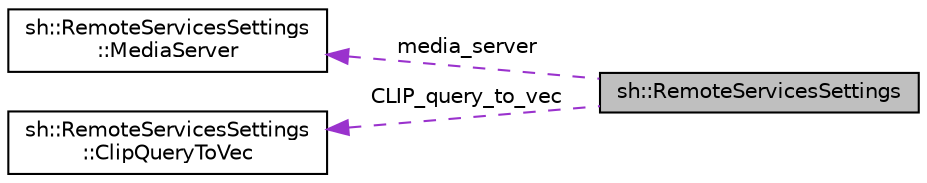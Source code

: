 digraph "sh::RemoteServicesSettings"
{
 // LATEX_PDF_SIZE
  edge [fontname="Helvetica",fontsize="10",labelfontname="Helvetica",labelfontsize="10"];
  node [fontname="Helvetica",fontsize="10",shape=record];
  rankdir="LR";
  Node1 [label="sh::RemoteServicesSettings",height=0.2,width=0.4,color="black", fillcolor="grey75", style="filled", fontcolor="black",tooltip=" "];
  Node2 -> Node1 [dir="back",color="darkorchid3",fontsize="10",style="dashed",label=" media_server" ,fontname="Helvetica"];
  Node2 [label="sh::RemoteServicesSettings\l::MediaServer",height=0.2,width=0.4,color="black", fillcolor="white", style="filled",URL="$structsh_1_1_remote_services_settings_1_1_media_server.html",tooltip=" "];
  Node3 -> Node1 [dir="back",color="darkorchid3",fontsize="10",style="dashed",label=" CLIP_query_to_vec" ,fontname="Helvetica"];
  Node3 [label="sh::RemoteServicesSettings\l::ClipQueryToVec",height=0.2,width=0.4,color="black", fillcolor="white", style="filled",URL="$structsh_1_1_remote_services_settings_1_1_clip_query_to_vec.html",tooltip=" "];
}
